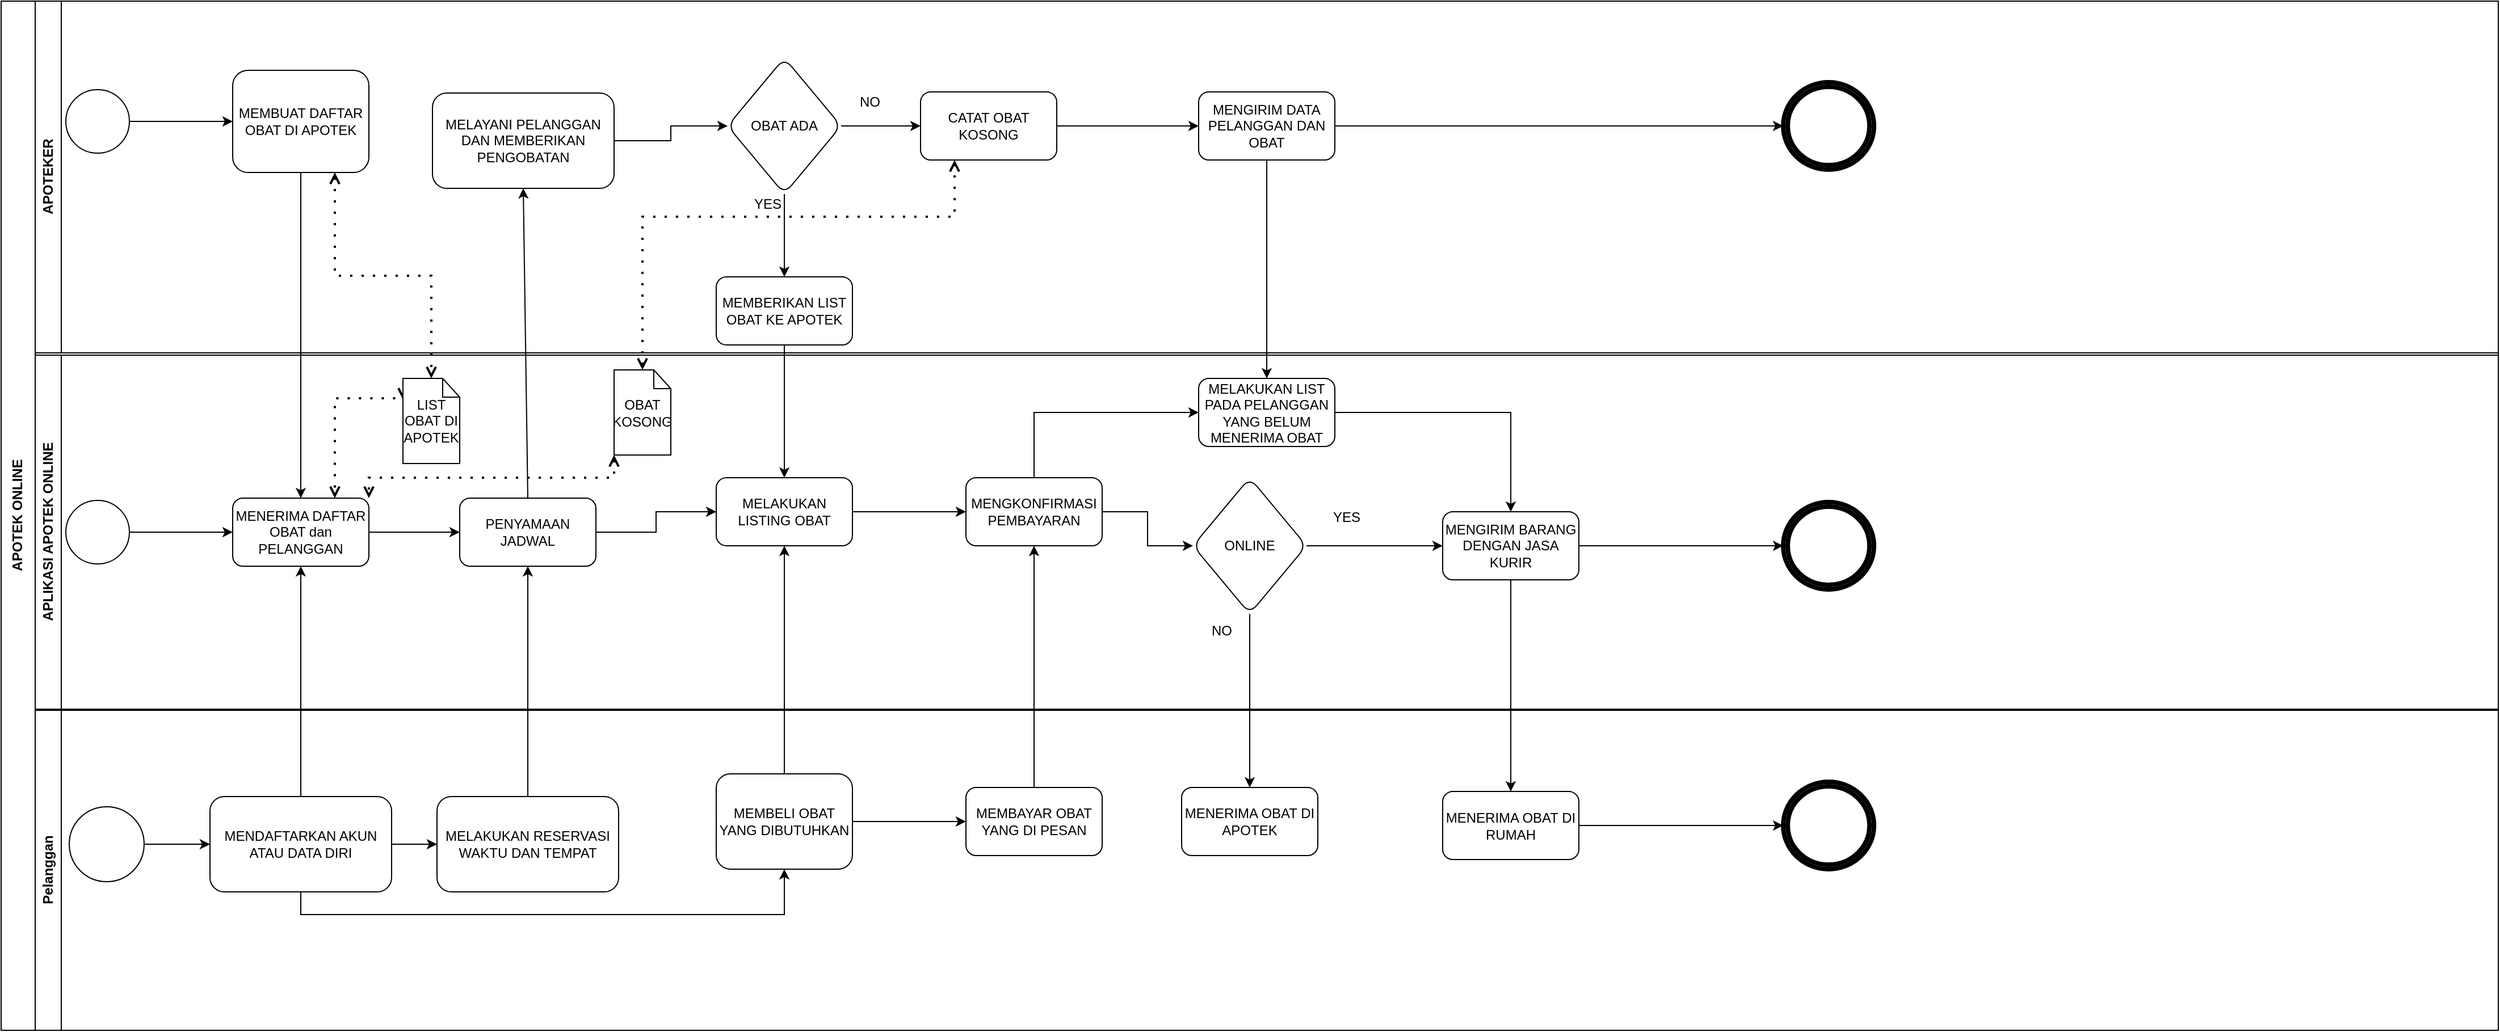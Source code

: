 <mxfile version="21.1.2" type="device">
  <diagram name="Page-1" id="0Npeqrdx_EhSn_yfeQSk">
    <mxGraphModel dx="1200" dy="649" grid="1" gridSize="10" guides="1" tooltips="1" connect="1" arrows="1" fold="1" page="1" pageScale="1" pageWidth="850" pageHeight="1100" math="0" shadow="0">
      <root>
        <mxCell id="0" />
        <mxCell id="1" parent="0" />
        <mxCell id="WB8dmH-OW1NAQcnBh9OC-1" value="APOTEK ONLINE" style="swimlane;horizontal=0;whiteSpace=wrap;html=1;startSize=30;" vertex="1" parent="1">
          <mxGeometry x="340" y="380" width="2200" height="907" as="geometry" />
        </mxCell>
        <mxCell id="WB8dmH-OW1NAQcnBh9OC-2" value="APOTEKER" style="swimlane;horizontal=0;whiteSpace=wrap;html=1;" vertex="1" parent="WB8dmH-OW1NAQcnBh9OC-1">
          <mxGeometry x="30" width="2170" height="310" as="geometry" />
        </mxCell>
        <mxCell id="WB8dmH-OW1NAQcnBh9OC-3" value="" style="edgeStyle=orthogonalEdgeStyle;rounded=0;orthogonalLoop=1;jettySize=auto;html=1;" edge="1" parent="WB8dmH-OW1NAQcnBh9OC-2" source="WB8dmH-OW1NAQcnBh9OC-4" target="WB8dmH-OW1NAQcnBh9OC-6">
          <mxGeometry relative="1" as="geometry" />
        </mxCell>
        <mxCell id="WB8dmH-OW1NAQcnBh9OC-4" value="" style="ellipse;whiteSpace=wrap;html=1;aspect=fixed;" vertex="1" parent="WB8dmH-OW1NAQcnBh9OC-2">
          <mxGeometry x="27" y="78" width="56" height="56" as="geometry" />
        </mxCell>
        <mxCell id="WB8dmH-OW1NAQcnBh9OC-6" value="MEMBUAT DAFTAR OBAT DI APOTEK" style="rounded=1;whiteSpace=wrap;html=1;" vertex="1" parent="WB8dmH-OW1NAQcnBh9OC-2">
          <mxGeometry x="174" y="61" width="120" height="90" as="geometry" />
        </mxCell>
        <mxCell id="WB8dmH-OW1NAQcnBh9OC-7" value="" style="edgeStyle=orthogonalEdgeStyle;rounded=0;orthogonalLoop=1;jettySize=auto;html=1;" edge="1" parent="WB8dmH-OW1NAQcnBh9OC-2" source="WB8dmH-OW1NAQcnBh9OC-9" target="WB8dmH-OW1NAQcnBh9OC-11">
          <mxGeometry relative="1" as="geometry" />
        </mxCell>
        <mxCell id="WB8dmH-OW1NAQcnBh9OC-9" value="OBAT ADA" style="rhombus;whiteSpace=wrap;html=1;rounded=1;" vertex="1" parent="WB8dmH-OW1NAQcnBh9OC-2">
          <mxGeometry x="610" y="50" width="100" height="120" as="geometry" />
        </mxCell>
        <mxCell id="WB8dmH-OW1NAQcnBh9OC-10" value="" style="edgeStyle=orthogonalEdgeStyle;rounded=0;orthogonalLoop=1;jettySize=auto;html=1;entryX=0;entryY=0.5;entryDx=0;entryDy=0;" edge="1" parent="WB8dmH-OW1NAQcnBh9OC-2" source="WB8dmH-OW1NAQcnBh9OC-11" target="WB8dmH-OW1NAQcnBh9OC-15">
          <mxGeometry relative="1" as="geometry">
            <mxPoint x="840" y="218" as="targetPoint" />
          </mxGeometry>
        </mxCell>
        <mxCell id="WB8dmH-OW1NAQcnBh9OC-11" value="CATAT OBAT KOSONG" style="whiteSpace=wrap;html=1;rounded=1;" vertex="1" parent="WB8dmH-OW1NAQcnBh9OC-2">
          <mxGeometry x="780" y="80" width="120" height="60" as="geometry" />
        </mxCell>
        <mxCell id="WB8dmH-OW1NAQcnBh9OC-15" value="MENGIRIM DATA PELANGGAN DAN OBAT" style="whiteSpace=wrap;html=1;rounded=1;" vertex="1" parent="WB8dmH-OW1NAQcnBh9OC-2">
          <mxGeometry x="1025" y="80" width="120" height="60" as="geometry" />
        </mxCell>
        <mxCell id="WB8dmH-OW1NAQcnBh9OC-12" value="MEMBERIKAN LIST OBAT KE APOTEK" style="whiteSpace=wrap;html=1;rounded=1;" vertex="1" parent="WB8dmH-OW1NAQcnBh9OC-2">
          <mxGeometry x="600" y="243" width="120" height="60" as="geometry" />
        </mxCell>
        <mxCell id="WB8dmH-OW1NAQcnBh9OC-8" value="" style="edgeStyle=orthogonalEdgeStyle;rounded=0;orthogonalLoop=1;jettySize=auto;html=1;" edge="1" parent="WB8dmH-OW1NAQcnBh9OC-2" source="WB8dmH-OW1NAQcnBh9OC-9" target="WB8dmH-OW1NAQcnBh9OC-12">
          <mxGeometry relative="1" as="geometry" />
        </mxCell>
        <mxCell id="WB8dmH-OW1NAQcnBh9OC-98" value="YES" style="text;html=1;align=center;verticalAlign=middle;resizable=0;points=[];autosize=1;strokeColor=none;fillColor=none;" vertex="1" parent="WB8dmH-OW1NAQcnBh9OC-2">
          <mxGeometry x="620" y="164" width="50" height="30" as="geometry" />
        </mxCell>
        <mxCell id="WB8dmH-OW1NAQcnBh9OC-99" value="NO" style="text;html=1;align=center;verticalAlign=middle;resizable=0;points=[];autosize=1;strokeColor=none;fillColor=none;" vertex="1" parent="WB8dmH-OW1NAQcnBh9OC-2">
          <mxGeometry x="715" y="74" width="40" height="30" as="geometry" />
        </mxCell>
        <mxCell id="WB8dmH-OW1NAQcnBh9OC-114" value="" style="ellipse;html=1;shape=endState;fillColor=default;strokeColor=#000000;strokeWidth=4;" vertex="1" parent="WB8dmH-OW1NAQcnBh9OC-2">
          <mxGeometry x="1540" y="71.5" width="80" height="77" as="geometry" />
        </mxCell>
        <mxCell id="WB8dmH-OW1NAQcnBh9OC-119" value="" style="edgeStyle=orthogonalEdgeStyle;rounded=0;orthogonalLoop=1;jettySize=auto;html=1;entryX=0;entryY=0.5;entryDx=0;entryDy=0;exitX=1;exitY=0.5;exitDx=0;exitDy=0;" edge="1" parent="WB8dmH-OW1NAQcnBh9OC-2" source="WB8dmH-OW1NAQcnBh9OC-15" target="WB8dmH-OW1NAQcnBh9OC-114">
          <mxGeometry relative="1" as="geometry">
            <mxPoint x="1300" y="134" as="sourcePoint" />
            <mxPoint x="1480" y="134" as="targetPoint" />
          </mxGeometry>
        </mxCell>
        <mxCell id="WB8dmH-OW1NAQcnBh9OC-33" value="APLIKASI APOTEK ONLINE" style="swimlane;horizontal=0;whiteSpace=wrap;html=1;" vertex="1" parent="WB8dmH-OW1NAQcnBh9OC-1">
          <mxGeometry x="30" y="312" width="2170" height="312" as="geometry">
            <mxRectangle x="30" y="312" width="40" height="110" as="alternateBounds" />
          </mxGeometry>
        </mxCell>
        <mxCell id="WB8dmH-OW1NAQcnBh9OC-34" value="MELAYANI PELANGGAN DAN MEMBERIKAN PENGOBATAN" style="whiteSpace=wrap;html=1;rounded=1;" vertex="1" parent="WB8dmH-OW1NAQcnBh9OC-33">
          <mxGeometry x="350" y="-231" width="160" height="84" as="geometry" />
        </mxCell>
        <mxCell id="WB8dmH-OW1NAQcnBh9OC-36" value="" style="edgeStyle=orthogonalEdgeStyle;rounded=0;orthogonalLoop=1;jettySize=auto;html=1;" edge="1" parent="WB8dmH-OW1NAQcnBh9OC-33" source="WB8dmH-OW1NAQcnBh9OC-37" target="WB8dmH-OW1NAQcnBh9OC-39">
          <mxGeometry relative="1" as="geometry" />
        </mxCell>
        <mxCell id="WB8dmH-OW1NAQcnBh9OC-37" value="" style="ellipse;whiteSpace=wrap;html=1;aspect=fixed;" vertex="1" parent="WB8dmH-OW1NAQcnBh9OC-33">
          <mxGeometry x="27" y="128" width="56" height="56" as="geometry" />
        </mxCell>
        <mxCell id="WB8dmH-OW1NAQcnBh9OC-38" value="" style="edgeStyle=orthogonalEdgeStyle;rounded=0;orthogonalLoop=1;jettySize=auto;html=1;" edge="1" parent="WB8dmH-OW1NAQcnBh9OC-33" source="WB8dmH-OW1NAQcnBh9OC-39" target="WB8dmH-OW1NAQcnBh9OC-41">
          <mxGeometry relative="1" as="geometry" />
        </mxCell>
        <mxCell id="WB8dmH-OW1NAQcnBh9OC-39" value="MENERIMA DAFTAR OBAT dan PELANGGAN" style="rounded=1;whiteSpace=wrap;html=1;" vertex="1" parent="WB8dmH-OW1NAQcnBh9OC-33">
          <mxGeometry x="174" y="126" width="120" height="60" as="geometry" />
        </mxCell>
        <mxCell id="WB8dmH-OW1NAQcnBh9OC-41" value="PENYAMAAN JADWAL" style="rounded=1;whiteSpace=wrap;html=1;" vertex="1" parent="WB8dmH-OW1NAQcnBh9OC-33">
          <mxGeometry x="374" y="126" width="120" height="60" as="geometry" />
        </mxCell>
        <mxCell id="WB8dmH-OW1NAQcnBh9OC-42" value="OBAT KOSONG" style="html=1;outlineConnect=0;whiteSpace=wrap;fillColor=#FFFFFF;shape=mxgraph.archimate3.artifact;" vertex="1" parent="WB8dmH-OW1NAQcnBh9OC-33">
          <mxGeometry x="510" y="13" width="50" height="75" as="geometry" />
        </mxCell>
        <mxCell id="WB8dmH-OW1NAQcnBh9OC-43" value="" style="edgeStyle=elbowEdgeStyle;html=1;endArrow=open;elbow=vertical;endFill=0;dashed=1;startArrow=open;startFill=0;dashPattern=1 4;rounded=0;strokeColor=#000000;strokeWidth=2;entryX=0.75;entryY=0;entryDx=0;entryDy=0;exitX=0;exitY=0.25;exitDx=0;exitDy=0;exitPerimeter=0;" edge="1" parent="WB8dmH-OW1NAQcnBh9OC-33" source="WB8dmH-OW1NAQcnBh9OC-29" target="WB8dmH-OW1NAQcnBh9OC-39">
          <mxGeometry width="160" relative="1" as="geometry">
            <mxPoint x="410" y="28" as="sourcePoint" />
            <mxPoint x="350" y="108" as="targetPoint" />
            <Array as="points">
              <mxPoint x="280" y="38" />
            </Array>
          </mxGeometry>
        </mxCell>
        <mxCell id="WB8dmH-OW1NAQcnBh9OC-45" value="" style="edgeStyle=orthogonalEdgeStyle;rounded=0;orthogonalLoop=1;jettySize=auto;html=1;exitX=1;exitY=0.5;exitDx=0;exitDy=0;" edge="1" parent="WB8dmH-OW1NAQcnBh9OC-33" source="WB8dmH-OW1NAQcnBh9OC-90" target="WB8dmH-OW1NAQcnBh9OC-48">
          <mxGeometry relative="1" as="geometry">
            <mxPoint x="850" y="156.0" as="sourcePoint" />
          </mxGeometry>
        </mxCell>
        <mxCell id="WB8dmH-OW1NAQcnBh9OC-48" value="MENGKONFIRMASI PEMBAYARAN" style="whiteSpace=wrap;html=1;rounded=1;" vertex="1" parent="WB8dmH-OW1NAQcnBh9OC-33">
          <mxGeometry x="820" y="108" width="120" height="60" as="geometry" />
        </mxCell>
        <mxCell id="WB8dmH-OW1NAQcnBh9OC-49" value="" style="edgeStyle=orthogonalEdgeStyle;rounded=0;orthogonalLoop=1;jettySize=auto;html=1;exitX=1;exitY=0.5;exitDx=0;exitDy=0;entryX=0;entryY=0.5;entryDx=0;entryDy=0;" edge="1" parent="WB8dmH-OW1NAQcnBh9OC-33" source="WB8dmH-OW1NAQcnBh9OC-96" target="WB8dmH-OW1NAQcnBh9OC-102">
          <mxGeometry relative="1" as="geometry">
            <mxPoint x="1615" y="138" as="sourcePoint" />
            <mxPoint x="1260" y="138" as="targetPoint" />
          </mxGeometry>
        </mxCell>
        <mxCell id="WB8dmH-OW1NAQcnBh9OC-89" value="" style="endArrow=classic;html=1;rounded=0;exitX=0.5;exitY=0;exitDx=0;exitDy=0;entryX=0.5;entryY=1;entryDx=0;entryDy=0;" edge="1" parent="WB8dmH-OW1NAQcnBh9OC-33" source="WB8dmH-OW1NAQcnBh9OC-41" target="WB8dmH-OW1NAQcnBh9OC-34">
          <mxGeometry width="50" height="50" relative="1" as="geometry">
            <mxPoint x="700" y="118" as="sourcePoint" />
            <mxPoint x="750" y="68" as="targetPoint" />
          </mxGeometry>
        </mxCell>
        <mxCell id="WB8dmH-OW1NAQcnBh9OC-29" value="LIST OBAT DI APOTEK" style="html=1;outlineConnect=0;whiteSpace=wrap;fillColor=#FFFFFF;shape=mxgraph.archimate3.artifact;" vertex="1" parent="WB8dmH-OW1NAQcnBh9OC-33">
          <mxGeometry x="324" y="20.5" width="50" height="75" as="geometry" />
        </mxCell>
        <mxCell id="WB8dmH-OW1NAQcnBh9OC-90" value="MELAKUKAN LISTING OBAT" style="whiteSpace=wrap;html=1;rounded=1;" vertex="1" parent="WB8dmH-OW1NAQcnBh9OC-33">
          <mxGeometry x="600" y="108" width="120" height="60" as="geometry" />
        </mxCell>
        <mxCell id="WB8dmH-OW1NAQcnBh9OC-40" value="" style="edgeStyle=orthogonalEdgeStyle;rounded=0;orthogonalLoop=1;jettySize=auto;html=1;entryX=0;entryY=0.5;entryDx=0;entryDy=0;" edge="1" parent="WB8dmH-OW1NAQcnBh9OC-33" source="WB8dmH-OW1NAQcnBh9OC-41" target="WB8dmH-OW1NAQcnBh9OC-90">
          <mxGeometry relative="1" as="geometry" />
        </mxCell>
        <mxCell id="WB8dmH-OW1NAQcnBh9OC-95" value="" style="edgeStyle=elbowEdgeStyle;html=1;endArrow=open;elbow=vertical;endFill=0;dashed=1;startArrow=open;startFill=0;dashPattern=1 4;rounded=0;strokeColor=#000000;strokeWidth=2;entryX=1;entryY=0;entryDx=0;entryDy=0;exitX=0;exitY=1;exitDx=0;exitDy=0;exitPerimeter=0;" edge="1" parent="WB8dmH-OW1NAQcnBh9OC-33" source="WB8dmH-OW1NAQcnBh9OC-42" target="WB8dmH-OW1NAQcnBh9OC-39">
          <mxGeometry width="160" relative="1" as="geometry">
            <mxPoint x="334" y="49" as="sourcePoint" />
            <mxPoint x="274" y="136" as="targetPoint" />
            <Array as="points">
              <mxPoint x="450" y="108" />
            </Array>
          </mxGeometry>
        </mxCell>
        <mxCell id="WB8dmH-OW1NAQcnBh9OC-96" value="ONLINE" style="rhombus;whiteSpace=wrap;html=1;rounded=1;" vertex="1" parent="WB8dmH-OW1NAQcnBh9OC-33">
          <mxGeometry x="1020" y="108" width="100" height="120" as="geometry" />
        </mxCell>
        <mxCell id="WB8dmH-OW1NAQcnBh9OC-84" value="" style="edgeStyle=orthogonalEdgeStyle;rounded=0;orthogonalLoop=1;jettySize=auto;html=1;exitX=1;exitY=0.5;exitDx=0;exitDy=0;entryX=0;entryY=0.5;entryDx=0;entryDy=0;" edge="1" parent="WB8dmH-OW1NAQcnBh9OC-33" source="WB8dmH-OW1NAQcnBh9OC-48" target="WB8dmH-OW1NAQcnBh9OC-96">
          <mxGeometry relative="1" as="geometry">
            <mxPoint x="1330" y="95.5" as="sourcePoint" />
            <mxPoint x="1190" y="319.5" as="targetPoint" />
          </mxGeometry>
        </mxCell>
        <mxCell id="WB8dmH-OW1NAQcnBh9OC-97" value="YES" style="text;html=1;align=center;verticalAlign=middle;resizable=0;points=[];autosize=1;strokeColor=none;fillColor=none;" vertex="1" parent="WB8dmH-OW1NAQcnBh9OC-33">
          <mxGeometry x="1130" y="128" width="50" height="30" as="geometry" />
        </mxCell>
        <mxCell id="WB8dmH-OW1NAQcnBh9OC-100" value="NO" style="text;html=1;align=center;verticalAlign=middle;resizable=0;points=[];autosize=1;strokeColor=none;fillColor=none;" vertex="1" parent="WB8dmH-OW1NAQcnBh9OC-33">
          <mxGeometry x="1025" y="228" width="40" height="30" as="geometry" />
        </mxCell>
        <mxCell id="WB8dmH-OW1NAQcnBh9OC-102" value="MENGIRIM BARANG DENGAN JASA KURIR" style="rounded=1;whiteSpace=wrap;html=1;" vertex="1" parent="WB8dmH-OW1NAQcnBh9OC-33">
          <mxGeometry x="1240" y="138" width="120" height="60" as="geometry" />
        </mxCell>
        <mxCell id="WB8dmH-OW1NAQcnBh9OC-106" value="MELAKUKAN LIST PADA PELANGGAN YANG BELUM MENERIMA OBAT" style="rounded=1;whiteSpace=wrap;html=1;" vertex="1" parent="WB8dmH-OW1NAQcnBh9OC-33">
          <mxGeometry x="1025" y="20.5" width="120" height="60" as="geometry" />
        </mxCell>
        <mxCell id="WB8dmH-OW1NAQcnBh9OC-107" value="" style="edgeStyle=orthogonalEdgeStyle;rounded=0;orthogonalLoop=1;jettySize=auto;html=1;exitX=0.5;exitY=0;exitDx=0;exitDy=0;entryX=0;entryY=0.5;entryDx=0;entryDy=0;" edge="1" parent="WB8dmH-OW1NAQcnBh9OC-33" source="WB8dmH-OW1NAQcnBh9OC-48" target="WB8dmH-OW1NAQcnBh9OC-106">
          <mxGeometry relative="1" as="geometry">
            <mxPoint x="890" y="386" as="sourcePoint" />
            <mxPoint x="890" y="178" as="targetPoint" />
          </mxGeometry>
        </mxCell>
        <mxCell id="WB8dmH-OW1NAQcnBh9OC-108" value="" style="edgeStyle=orthogonalEdgeStyle;rounded=0;orthogonalLoop=1;jettySize=auto;html=1;exitX=1;exitY=0.5;exitDx=0;exitDy=0;entryX=0.5;entryY=0;entryDx=0;entryDy=0;" edge="1" parent="WB8dmH-OW1NAQcnBh9OC-33" source="WB8dmH-OW1NAQcnBh9OC-106" target="WB8dmH-OW1NAQcnBh9OC-102">
          <mxGeometry relative="1" as="geometry">
            <mxPoint x="1130" y="178" as="sourcePoint" />
            <mxPoint x="1250" y="178" as="targetPoint" />
          </mxGeometry>
        </mxCell>
        <mxCell id="WB8dmH-OW1NAQcnBh9OC-112" value="" style="ellipse;html=1;shape=endState;fillColor=default;strokeColor=#000000;strokeWidth=4;" vertex="1" parent="WB8dmH-OW1NAQcnBh9OC-33">
          <mxGeometry x="1540" y="129.5" width="80" height="77" as="geometry" />
        </mxCell>
        <mxCell id="WB8dmH-OW1NAQcnBh9OC-117" value="" style="edgeStyle=orthogonalEdgeStyle;rounded=0;orthogonalLoop=1;jettySize=auto;html=1;entryX=0;entryY=0.5;entryDx=0;entryDy=0;exitX=1;exitY=0.5;exitDx=0;exitDy=0;" edge="1" parent="WB8dmH-OW1NAQcnBh9OC-33" source="WB8dmH-OW1NAQcnBh9OC-102" target="WB8dmH-OW1NAQcnBh9OC-112">
          <mxGeometry relative="1" as="geometry">
            <mxPoint x="1370" y="168" as="sourcePoint" />
            <mxPoint x="1640" y="258" as="targetPoint" />
          </mxGeometry>
        </mxCell>
        <mxCell id="WB8dmH-OW1NAQcnBh9OC-54" value="Pelanggan" style="swimlane;horizontal=0;whiteSpace=wrap;html=1;" vertex="1" parent="WB8dmH-OW1NAQcnBh9OC-1">
          <mxGeometry x="30" y="625" width="2170" height="282" as="geometry" />
        </mxCell>
        <mxCell id="WB8dmH-OW1NAQcnBh9OC-55" value="" style="edgeStyle=orthogonalEdgeStyle;rounded=0;orthogonalLoop=1;jettySize=auto;html=1;" edge="1" parent="WB8dmH-OW1NAQcnBh9OC-54" source="WB8dmH-OW1NAQcnBh9OC-56" target="WB8dmH-OW1NAQcnBh9OC-59">
          <mxGeometry relative="1" as="geometry" />
        </mxCell>
        <mxCell id="WB8dmH-OW1NAQcnBh9OC-56" value="MENDAFTARKAN AKUN ATAU DATA DIRI" style="whiteSpace=wrap;html=1;rounded=1;" vertex="1" parent="WB8dmH-OW1NAQcnBh9OC-54">
          <mxGeometry x="154" y="76" width="160" height="84" as="geometry" />
        </mxCell>
        <mxCell id="WB8dmH-OW1NAQcnBh9OC-57" value="" style="edgeStyle=orthogonalEdgeStyle;rounded=0;orthogonalLoop=1;jettySize=auto;html=1;" edge="1" parent="WB8dmH-OW1NAQcnBh9OC-54" source="WB8dmH-OW1NAQcnBh9OC-58" target="WB8dmH-OW1NAQcnBh9OC-56">
          <mxGeometry relative="1" as="geometry" />
        </mxCell>
        <mxCell id="WB8dmH-OW1NAQcnBh9OC-58" value="" style="ellipse;whiteSpace=wrap;html=1;aspect=fixed;" vertex="1" parent="WB8dmH-OW1NAQcnBh9OC-54">
          <mxGeometry x="30" y="85" width="66" height="66" as="geometry" />
        </mxCell>
        <mxCell id="WB8dmH-OW1NAQcnBh9OC-59" value="MELAKUKAN RESERVASI WAKTU DAN TEMPAT" style="whiteSpace=wrap;html=1;rounded=1;" vertex="1" parent="WB8dmH-OW1NAQcnBh9OC-54">
          <mxGeometry x="354" y="76" width="160" height="84" as="geometry" />
        </mxCell>
        <mxCell id="WB8dmH-OW1NAQcnBh9OC-60" value="" style="edgeStyle=orthogonalEdgeStyle;rounded=0;orthogonalLoop=1;jettySize=auto;html=1;entryX=0;entryY=0.5;entryDx=0;entryDy=0;" edge="1" parent="WB8dmH-OW1NAQcnBh9OC-54" source="WB8dmH-OW1NAQcnBh9OC-61" target="WB8dmH-OW1NAQcnBh9OC-93">
          <mxGeometry relative="1" as="geometry">
            <mxPoint x="780" y="98.0" as="targetPoint" />
          </mxGeometry>
        </mxCell>
        <mxCell id="WB8dmH-OW1NAQcnBh9OC-61" value="MEMBELI OBAT YANG DIBUTUHKAN" style="whiteSpace=wrap;html=1;rounded=1;" vertex="1" parent="WB8dmH-OW1NAQcnBh9OC-54">
          <mxGeometry x="600" y="56" width="120" height="84" as="geometry" />
        </mxCell>
        <mxCell id="WB8dmH-OW1NAQcnBh9OC-64" value="" style="edgeStyle=orthogonalEdgeStyle;rounded=0;orthogonalLoop=1;jettySize=auto;html=1;exitX=0.5;exitY=1;exitDx=0;exitDy=0;entryX=0.5;entryY=1;entryDx=0;entryDy=0;" edge="1" parent="WB8dmH-OW1NAQcnBh9OC-54" source="WB8dmH-OW1NAQcnBh9OC-56" target="WB8dmH-OW1NAQcnBh9OC-61">
          <mxGeometry relative="1" as="geometry">
            <mxPoint x="1120.0" y="98.0" as="sourcePoint" />
          </mxGeometry>
        </mxCell>
        <mxCell id="WB8dmH-OW1NAQcnBh9OC-93" value="MEMBAYAR OBAT YANG DI PESAN" style="whiteSpace=wrap;html=1;rounded=1;" vertex="1" parent="WB8dmH-OW1NAQcnBh9OC-54">
          <mxGeometry x="820" y="68" width="120" height="60" as="geometry" />
        </mxCell>
        <mxCell id="WB8dmH-OW1NAQcnBh9OC-101" value="MENERIMA OBAT DI APOTEK" style="whiteSpace=wrap;html=1;rounded=1;" vertex="1" parent="WB8dmH-OW1NAQcnBh9OC-54">
          <mxGeometry x="1010" y="68" width="120" height="60" as="geometry" />
        </mxCell>
        <mxCell id="WB8dmH-OW1NAQcnBh9OC-105" value="MENERIMA OBAT DI RUMAH" style="whiteSpace=wrap;html=1;rounded=1;" vertex="1" parent="WB8dmH-OW1NAQcnBh9OC-54">
          <mxGeometry x="1240" y="71.5" width="120" height="60" as="geometry" />
        </mxCell>
        <mxCell id="WB8dmH-OW1NAQcnBh9OC-113" value="" style="ellipse;html=1;shape=endState;fillColor=default;strokeColor=#000000;strokeWidth=4;" vertex="1" parent="WB8dmH-OW1NAQcnBh9OC-54">
          <mxGeometry x="1540" y="63" width="80" height="77" as="geometry" />
        </mxCell>
        <mxCell id="WB8dmH-OW1NAQcnBh9OC-118" value="" style="edgeStyle=orthogonalEdgeStyle;rounded=0;orthogonalLoop=1;jettySize=auto;html=1;entryX=0;entryY=0.5;entryDx=0;entryDy=0;exitX=1;exitY=0.5;exitDx=0;exitDy=0;" edge="1" parent="WB8dmH-OW1NAQcnBh9OC-54" source="WB8dmH-OW1NAQcnBh9OC-105" target="WB8dmH-OW1NAQcnBh9OC-113">
          <mxGeometry relative="1" as="geometry">
            <mxPoint x="1390" y="35" as="sourcePoint" />
            <mxPoint x="1570" y="35" as="targetPoint" />
          </mxGeometry>
        </mxCell>
        <mxCell id="WB8dmH-OW1NAQcnBh9OC-74" value="" style="edgeStyle=orthogonalEdgeStyle;rounded=0;orthogonalLoop=1;jettySize=auto;html=1;entryX=0.5;entryY=1;entryDx=0;entryDy=0;" edge="1" parent="WB8dmH-OW1NAQcnBh9OC-1" source="WB8dmH-OW1NAQcnBh9OC-59" target="WB8dmH-OW1NAQcnBh9OC-41">
          <mxGeometry relative="1" as="geometry">
            <mxPoint x="480" y="570" as="targetPoint" />
          </mxGeometry>
        </mxCell>
        <mxCell id="WB8dmH-OW1NAQcnBh9OC-75" value="" style="edgeStyle=orthogonalEdgeStyle;rounded=0;orthogonalLoop=1;jettySize=auto;html=1;" edge="1" parent="WB8dmH-OW1NAQcnBh9OC-1" source="WB8dmH-OW1NAQcnBh9OC-34" target="WB8dmH-OW1NAQcnBh9OC-9">
          <mxGeometry relative="1" as="geometry" />
        </mxCell>
        <mxCell id="WB8dmH-OW1NAQcnBh9OC-76" value="" style="edgeStyle=orthogonalEdgeStyle;rounded=0;orthogonalLoop=1;jettySize=auto;html=1;entryX=0.5;entryY=1;entryDx=0;entryDy=0;exitX=0.5;exitY=0;exitDx=0;exitDy=0;" edge="1" parent="WB8dmH-OW1NAQcnBh9OC-1" source="WB8dmH-OW1NAQcnBh9OC-61" target="WB8dmH-OW1NAQcnBh9OC-90">
          <mxGeometry relative="1" as="geometry">
            <mxPoint x="600" y="590" as="sourcePoint" />
          </mxGeometry>
        </mxCell>
        <mxCell id="WB8dmH-OW1NAQcnBh9OC-81" value="" style="edgeStyle=elbowEdgeStyle;html=1;endArrow=open;elbow=vertical;endFill=0;dashed=1;startArrow=open;startFill=0;dashPattern=1 4;rounded=0;strokeColor=#000000;strokeWidth=2;exitX=0.5;exitY=0;exitDx=0;exitDy=0;exitPerimeter=0;entryX=0.25;entryY=1;entryDx=0;entryDy=0;" edge="1" parent="WB8dmH-OW1NAQcnBh9OC-1" source="WB8dmH-OW1NAQcnBh9OC-42" target="WB8dmH-OW1NAQcnBh9OC-11">
          <mxGeometry width="160" relative="1" as="geometry">
            <mxPoint x="550" y="280" as="sourcePoint" />
            <mxPoint x="970" y="200" as="targetPoint" />
            <Array as="points">
              <mxPoint x="690" y="190" />
            </Array>
          </mxGeometry>
        </mxCell>
        <mxCell id="WB8dmH-OW1NAQcnBh9OC-88" value="" style="endArrow=classic;html=1;rounded=0;exitX=0.5;exitY=0;exitDx=0;exitDy=0;entryX=0.5;entryY=1;entryDx=0;entryDy=0;" edge="1" parent="WB8dmH-OW1NAQcnBh9OC-1" source="WB8dmH-OW1NAQcnBh9OC-56" target="WB8dmH-OW1NAQcnBh9OC-39">
          <mxGeometry width="50" height="50" relative="1" as="geometry">
            <mxPoint x="470" y="450" as="sourcePoint" />
            <mxPoint x="270" y="550" as="targetPoint" />
          </mxGeometry>
        </mxCell>
        <mxCell id="WB8dmH-OW1NAQcnBh9OC-30" value="" style="edgeStyle=elbowEdgeStyle;html=1;endArrow=open;elbow=vertical;endFill=0;dashed=1;startArrow=open;startFill=0;dashPattern=1 4;rounded=0;strokeColor=#000000;strokeWidth=2;exitX=0.75;exitY=1;exitDx=0;exitDy=0;" edge="1" parent="WB8dmH-OW1NAQcnBh9OC-1" source="WB8dmH-OW1NAQcnBh9OC-6" target="WB8dmH-OW1NAQcnBh9OC-29">
          <mxGeometry width="160" relative="1" as="geometry">
            <mxPoint x="261" y="58" as="sourcePoint" />
            <mxPoint x="970" y="34" as="targetPoint" />
          </mxGeometry>
        </mxCell>
        <mxCell id="WB8dmH-OW1NAQcnBh9OC-91" value="" style="edgeStyle=orthogonalEdgeStyle;rounded=0;orthogonalLoop=1;jettySize=auto;html=1;" edge="1" parent="WB8dmH-OW1NAQcnBh9OC-1" source="WB8dmH-OW1NAQcnBh9OC-12" target="WB8dmH-OW1NAQcnBh9OC-90">
          <mxGeometry relative="1" as="geometry">
            <mxPoint x="1030" y="679" as="sourcePoint" />
            <mxPoint x="1030" y="1056" as="targetPoint" />
          </mxGeometry>
        </mxCell>
        <mxCell id="WB8dmH-OW1NAQcnBh9OC-62" value="" style="edgeStyle=orthogonalEdgeStyle;rounded=0;orthogonalLoop=1;jettySize=auto;html=1;exitX=0.5;exitY=0;exitDx=0;exitDy=0;entryX=0.5;entryY=1;entryDx=0;entryDy=0;" edge="1" parent="WB8dmH-OW1NAQcnBh9OC-1" source="WB8dmH-OW1NAQcnBh9OC-93" target="WB8dmH-OW1NAQcnBh9OC-48">
          <mxGeometry relative="1" as="geometry">
            <mxPoint x="930" y="718.0" as="sourcePoint" />
            <mxPoint x="1060" y="718" as="targetPoint" />
          </mxGeometry>
        </mxCell>
        <mxCell id="WB8dmH-OW1NAQcnBh9OC-86" value="" style="edgeStyle=orthogonalEdgeStyle;rounded=0;orthogonalLoop=1;jettySize=auto;html=1;exitX=0.5;exitY=1;exitDx=0;exitDy=0;entryX=0.5;entryY=0;entryDx=0;entryDy=0;" edge="1" parent="WB8dmH-OW1NAQcnBh9OC-1" source="WB8dmH-OW1NAQcnBh9OC-96" target="WB8dmH-OW1NAQcnBh9OC-101">
          <mxGeometry relative="1" as="geometry">
            <mxPoint x="1190" y="498.0" as="sourcePoint" />
            <mxPoint x="1100" y="680" as="targetPoint" />
          </mxGeometry>
        </mxCell>
        <mxCell id="WB8dmH-OW1NAQcnBh9OC-103" value="" style="edgeStyle=orthogonalEdgeStyle;rounded=0;orthogonalLoop=1;jettySize=auto;html=1;exitX=0.5;exitY=1;exitDx=0;exitDy=0;entryX=0.5;entryY=0;entryDx=0;entryDy=0;" edge="1" parent="WB8dmH-OW1NAQcnBh9OC-1" source="WB8dmH-OW1NAQcnBh9OC-102" target="WB8dmH-OW1NAQcnBh9OC-105">
          <mxGeometry relative="1" as="geometry">
            <mxPoint x="1160" y="460" as="sourcePoint" />
            <mxPoint x="1320" y="460" as="targetPoint" />
          </mxGeometry>
        </mxCell>
        <mxCell id="WB8dmH-OW1NAQcnBh9OC-109" value="" style="edgeStyle=orthogonalEdgeStyle;rounded=0;orthogonalLoop=1;jettySize=auto;html=1;entryX=0.5;entryY=0;entryDx=0;entryDy=0;exitX=0.5;exitY=1;exitDx=0;exitDy=0;" edge="1" parent="WB8dmH-OW1NAQcnBh9OC-1" source="WB8dmH-OW1NAQcnBh9OC-15" target="WB8dmH-OW1NAQcnBh9OC-106">
          <mxGeometry relative="1" as="geometry">
            <mxPoint x="940" y="116" as="sourcePoint" />
            <mxPoint x="1030" y="116" as="targetPoint" />
          </mxGeometry>
        </mxCell>
        <mxCell id="WB8dmH-OW1NAQcnBh9OC-5" value="" style="edgeStyle=orthogonalEdgeStyle;rounded=0;orthogonalLoop=1;jettySize=auto;html=1;entryX=0.5;entryY=0;entryDx=0;entryDy=0;exitX=0.5;exitY=1;exitDx=0;exitDy=0;" edge="1" parent="WB8dmH-OW1NAQcnBh9OC-1" target="WB8dmH-OW1NAQcnBh9OC-39" source="WB8dmH-OW1NAQcnBh9OC-6">
          <mxGeometry relative="1" as="geometry">
            <mxPoint x="261" y="150" as="sourcePoint" />
            <mxPoint x="200" y="393" as="targetPoint" />
          </mxGeometry>
        </mxCell>
      </root>
    </mxGraphModel>
  </diagram>
</mxfile>
